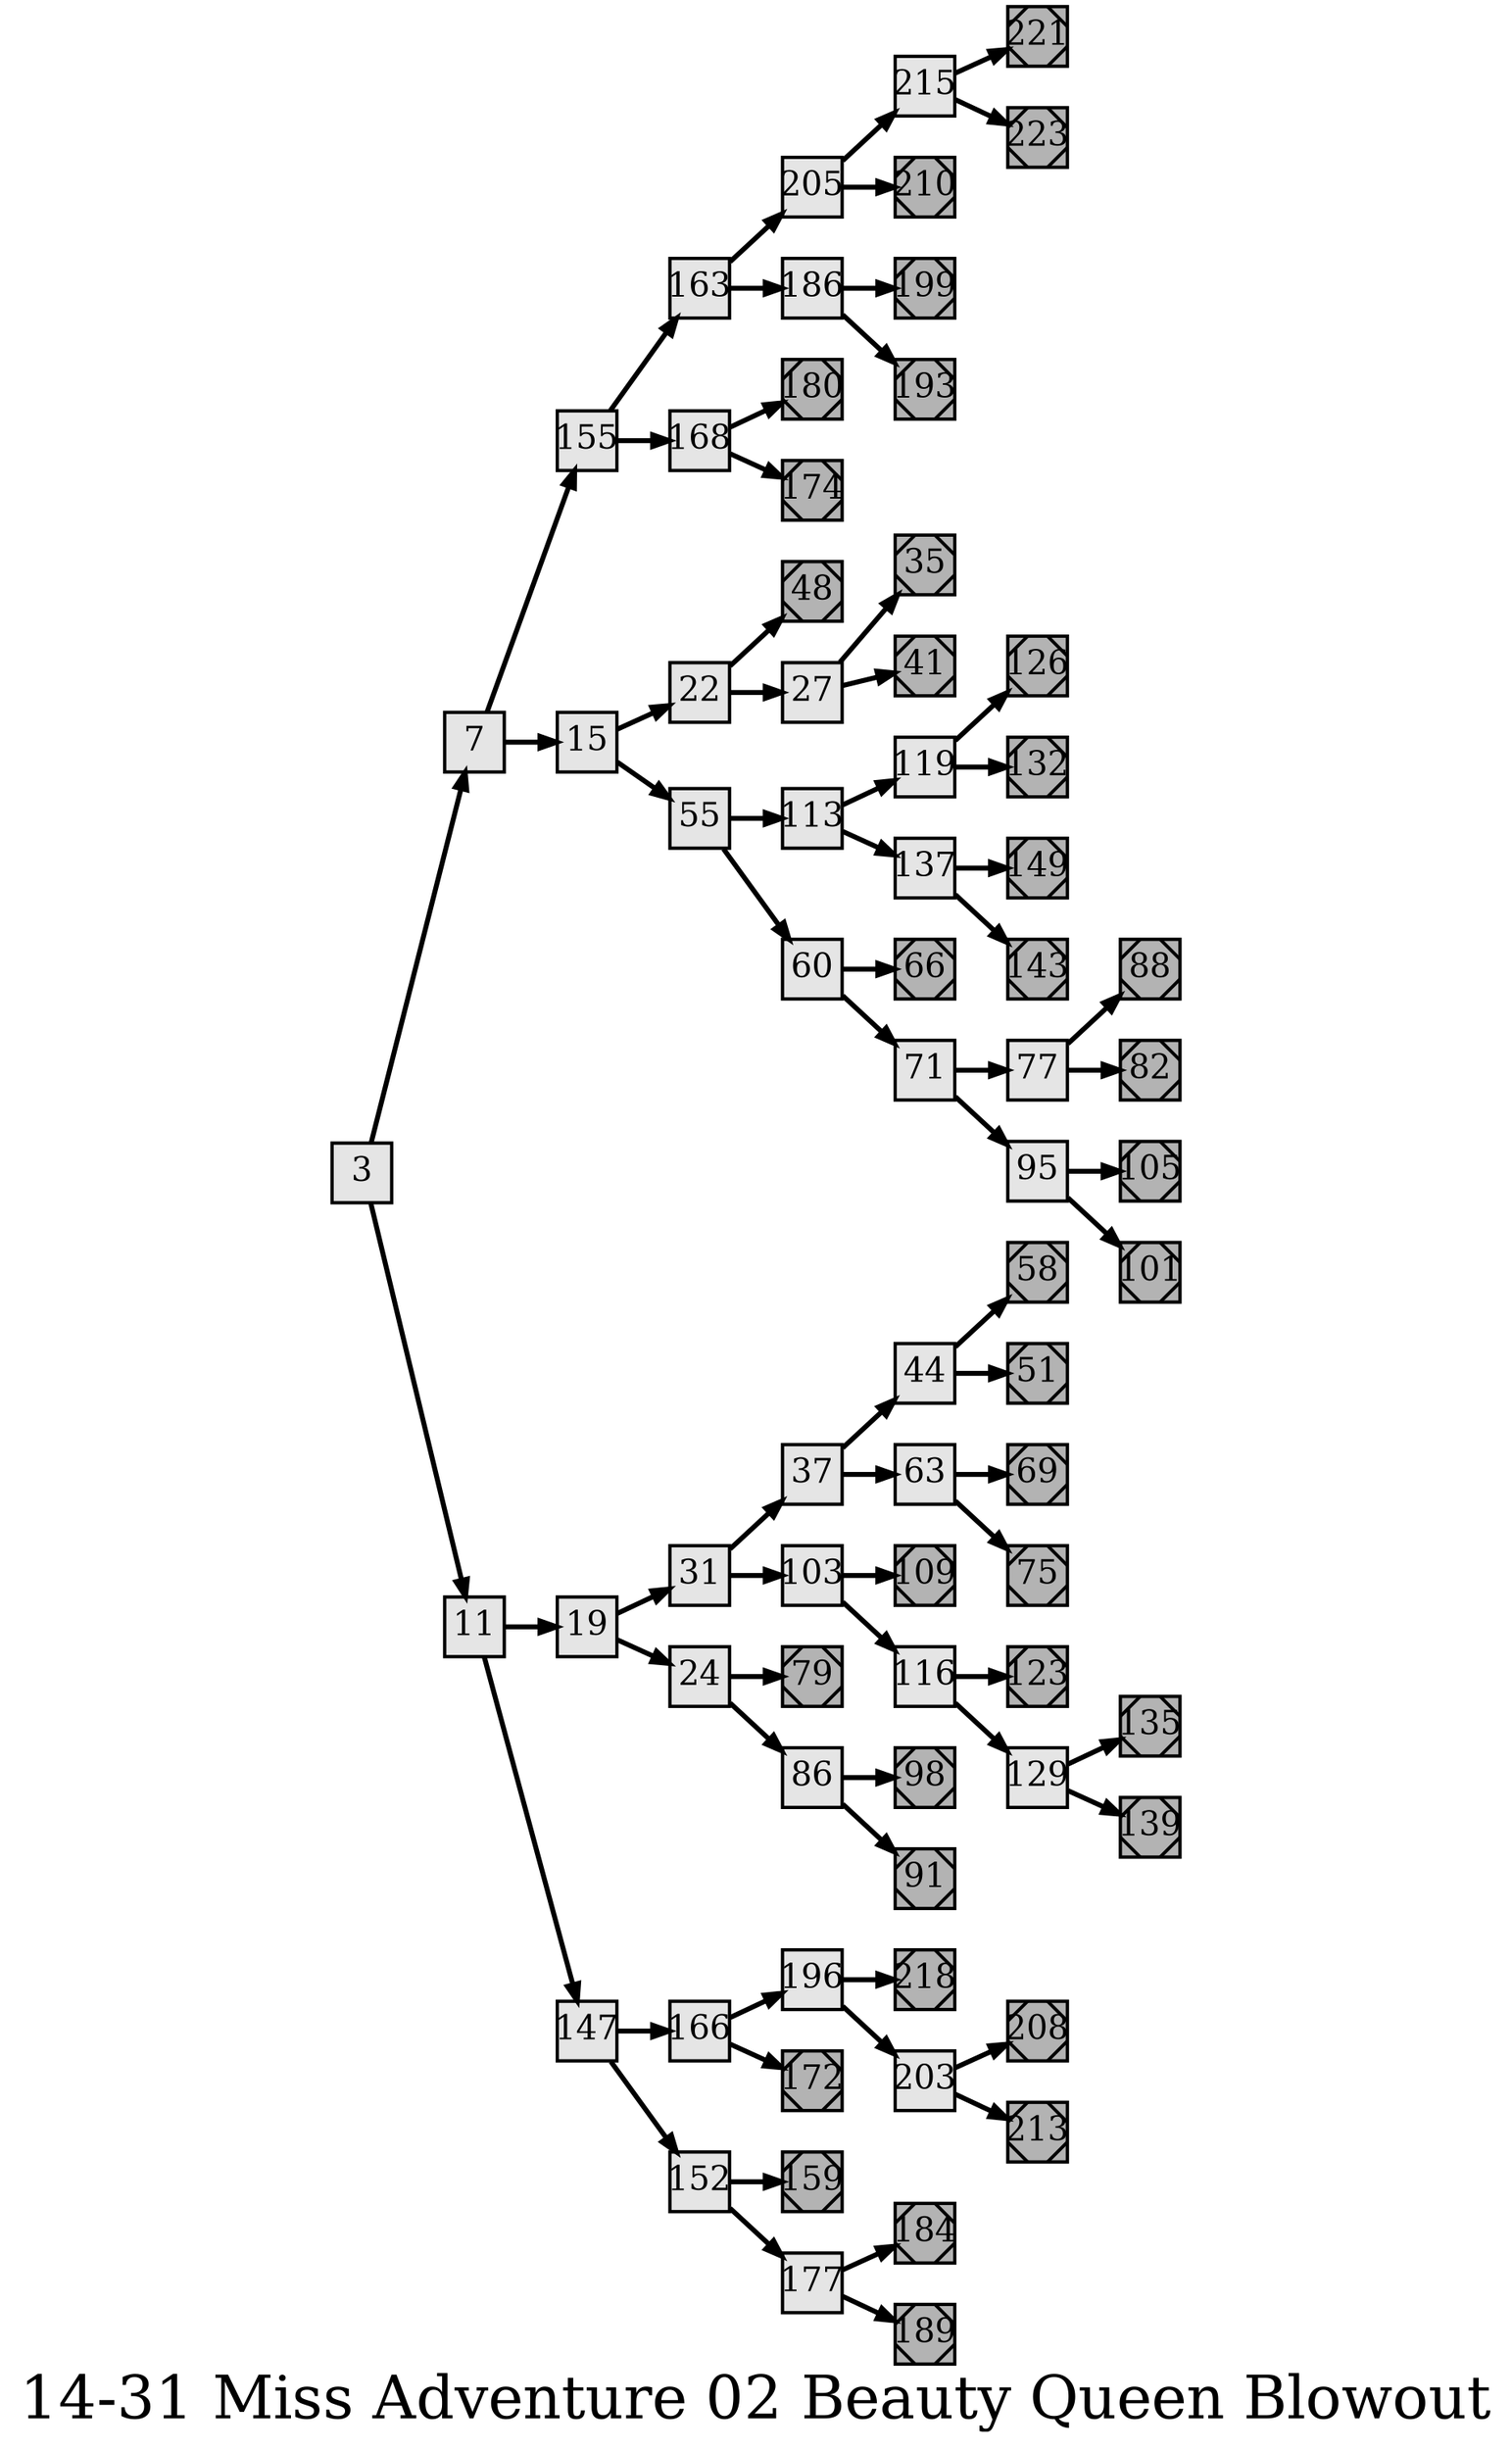 digraph g{
  graph [ label="14-31 Miss Adventure 02 Beauty Queen Blowout" rankdir=LR, ordering=out, fontsize=36, nodesep="0.35", ranksep="0.45"];
  node  [shape=rect, penwidth=2, fontsize=20, style=filled, fillcolor=grey90, margin="0,0", labelfloat=true, regular=true, fixedsize=true];
  edge  [labelfloat=true, penwidth=3, fontsize=12];
  // ---;
  // group  : Katz;
  // id     : 14-31;
  // gbid   : 1769;
  // series : Miss Adventure;
  // title  : Beauty Queen Blowout;
  // author : Lilla and Nora Zuckerman;
  // credit:;
  // - name : Jeremy Douglass;
  // role : encoder;
  // date : 2017-04-16;
  // render:;
  // - name   : small;
  // styles : gvStyles-small.txt;
  // engine : dot;
  // comment: >;
  
  // ---;
  
  // From | To | Label;
  
  3 -> 7;
  3 -> 11;
  7 -> 155;
  7 -> 15;
  11 -> 19;
  11 -> 147;
  15 -> 22;
  15 -> 55;
  19 -> 31;
  19 -> 24;
  22 -> 48;
  22 -> 27;
  24 -> 79;
  24 -> 86;
  27 -> 35;
  27 -> 41;
  31 -> 37;
  31 -> 103;
  35	[ xlabel="E", shape=Msquare, fontsize=20, fillcolor=grey70, xlabel="" ];
  37 -> 44;
  37 -> 63;
  41	[ xlabel="E", shape=Msquare, fontsize=20, fillcolor=grey70, xlabel="" ];
  44 -> 58;
  44 -> 51;
  48	[ xlabel="E", shape=Msquare, fontsize=20, fillcolor=grey70, xlabel="" ];
  51	[ xlabel="E", shape=Msquare, fontsize=20, fillcolor=grey70, xlabel="" ];
  55 -> 113;
  55 -> 60;
  58	[ xlabel="E", shape=Msquare, fontsize=20, fillcolor=grey70, xlabel="" ];
  60 -> 66;
  60 -> 71;
  63 -> 69;
  63 -> 75;
  66	[ xlabel="E", shape=Msquare, fontsize=20, fillcolor=grey70, xlabel="" ];
  69	[ xlabel="E", shape=Msquare, fontsize=20, fillcolor=grey70, xlabel="" ];
  71 -> 77;
  71 -> 95;
  75	[ xlabel="E", shape=Msquare, fontsize=20, fillcolor=grey70, xlabel="" ];
  77 -> 88;
  77 -> 82;
  79	[ xlabel="E", shape=Msquare, fontsize=20, fillcolor=grey70, xlabel="" ];
  82	[ xlabel="E", shape=Msquare, fontsize=20, fillcolor=grey70, xlabel="" ];
  86 -> 98;
  86 -> 91;
  88	[ xlabel="E", shape=Msquare, fontsize=20, fillcolor=grey70, xlabel="" ];
  91	[ xlabel="E", shape=Msquare, fontsize=20, fillcolor=grey70, xlabel="" ];
  95 -> 105;
  95 -> 101;
  98	[ xlabel="E", shape=Msquare, fontsize=20, fillcolor=grey70, xlabel="" ];
  101	[ xlabel="E", shape=Msquare, fontsize=20, fillcolor=grey70, xlabel="" ];
  103 -> 109;
  103 -> 116;
  105	[ xlabel="E", shape=Msquare, fontsize=20, fillcolor=grey70, xlabel="" ];
  109	[ xlabel="E", shape=Msquare, fontsize=20, fillcolor=grey70, xlabel="" ];
  113 -> 119;
  113 -> 137;
  116 -> 123;
  116 -> 129;
  119 -> 126;
  119 -> 132;
  123	[ xlabel="E", shape=Msquare, fontsize=20, fillcolor=grey70, xlabel="" ];
  126	[ xlabel="E", shape=Msquare, fontsize=20, fillcolor=grey70, xlabel="" ];
  129 -> 135;
  129 -> 139;
  132	[ xlabel="E", shape=Msquare, fontsize=20, fillcolor=grey70, xlabel="" ];
  135	[ xlabel="E", shape=Msquare, fontsize=20, fillcolor=grey70, xlabel="" ];
  137 -> 149;
  137 -> 143;
  139	[ xlabel="E", shape=Msquare, fontsize=20, fillcolor=grey70, xlabel="" ];
  143	[ xlabel="E", shape=Msquare, fontsize=20, fillcolor=grey70, xlabel="" ];
  147 -> 166;
  147 -> 152;
  149	[ xlabel="E", shape=Msquare, fontsize=20, fillcolor=grey70, xlabel="" ];
  152 -> 159;
  152 -> 177;
  155 -> 163;
  155 -> 168;
  159	[ xlabel="E", shape=Msquare, fontsize=20, fillcolor=grey70, xlabel="" ];
  163 -> 205;
  163 -> 186;
  166 -> 196;
  166 -> 172;
  168 -> 180;
  168 -> 174;
  172	[ xlabel="E", shape=Msquare, fontsize=20, fillcolor=grey70, xlabel="" ];
  174	[ xlabel="E", shape=Msquare, fontsize=20, fillcolor=grey70, xlabel="" ];
  177 -> 184;
  177 -> 189;
  180	[ xlabel="E", shape=Msquare, fontsize=20, fillcolor=grey70, xlabel="" ];
  184	[ xlabel="E", shape=Msquare, fontsize=20, fillcolor=grey70, xlabel="" ];
  186 -> 199;
  186 -> 193;
  189	[ xlabel="E", shape=Msquare, fontsize=20, fillcolor=grey70, xlabel="" ];
  193	[ xlabel="E", shape=Msquare, fontsize=20, fillcolor=grey70, xlabel="" ];
  196 -> 218;
  196 -> 203;
  199	[ xlabel="E", shape=Msquare, fontsize=20, fillcolor=grey70, xlabel="" ];
  203 -> 208;
  203 -> 213;
  205 -> 215;
  205 -> 210;
  208	[ xlabel="E", shape=Msquare, fontsize=20, fillcolor=grey70, xlabel="" ];
  210	[ xlabel="E", shape=Msquare, fontsize=20, fillcolor=grey70, xlabel="" ];
  213	[ xlabel="E", shape=Msquare, fontsize=20, fillcolor=grey70, xlabel="" ];
  215 -> 221;
  215 -> 223;
  218	[ xlabel="E", shape=Msquare, fontsize=20, fillcolor=grey70, xlabel="" ];
  221	[ xlabel="E", shape=Msquare, fontsize=20, fillcolor=grey70, xlabel="" ];
  223	[ xlabel="E", shape=Msquare, fontsize=20, fillcolor=grey70, xlabel="" ];
}

